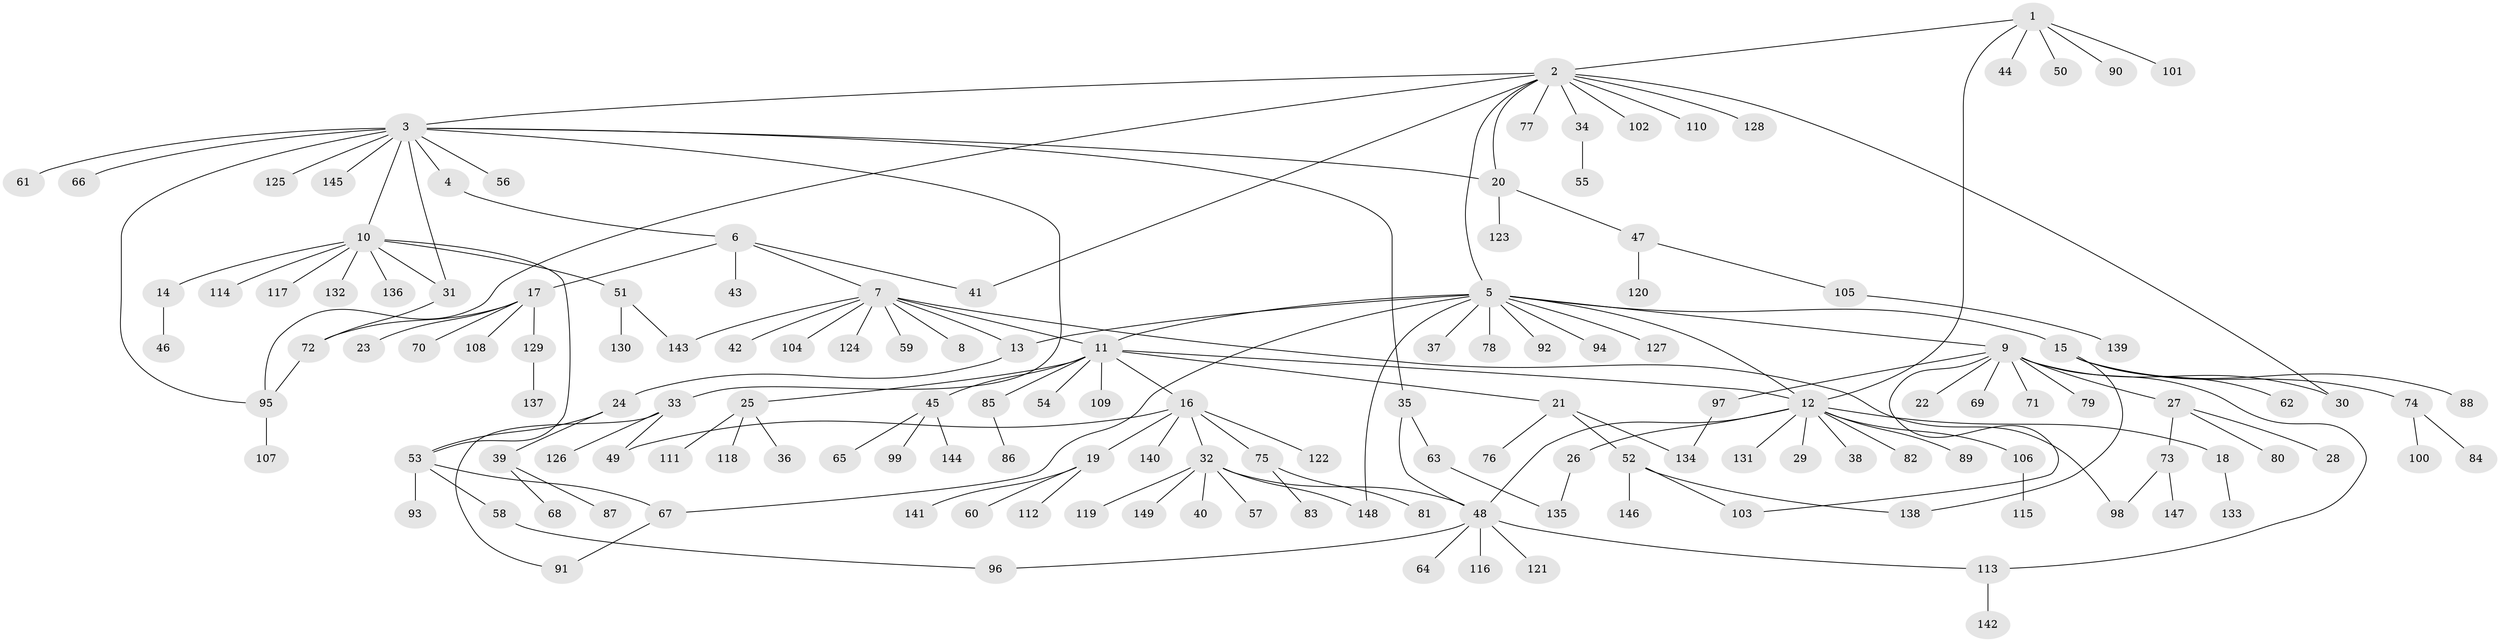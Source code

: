 // Generated by graph-tools (version 1.1) at 2025/14/03/09/25 04:14:29]
// undirected, 149 vertices, 174 edges
graph export_dot {
graph [start="1"]
  node [color=gray90,style=filled];
  1;
  2;
  3;
  4;
  5;
  6;
  7;
  8;
  9;
  10;
  11;
  12;
  13;
  14;
  15;
  16;
  17;
  18;
  19;
  20;
  21;
  22;
  23;
  24;
  25;
  26;
  27;
  28;
  29;
  30;
  31;
  32;
  33;
  34;
  35;
  36;
  37;
  38;
  39;
  40;
  41;
  42;
  43;
  44;
  45;
  46;
  47;
  48;
  49;
  50;
  51;
  52;
  53;
  54;
  55;
  56;
  57;
  58;
  59;
  60;
  61;
  62;
  63;
  64;
  65;
  66;
  67;
  68;
  69;
  70;
  71;
  72;
  73;
  74;
  75;
  76;
  77;
  78;
  79;
  80;
  81;
  82;
  83;
  84;
  85;
  86;
  87;
  88;
  89;
  90;
  91;
  92;
  93;
  94;
  95;
  96;
  97;
  98;
  99;
  100;
  101;
  102;
  103;
  104;
  105;
  106;
  107;
  108;
  109;
  110;
  111;
  112;
  113;
  114;
  115;
  116;
  117;
  118;
  119;
  120;
  121;
  122;
  123;
  124;
  125;
  126;
  127;
  128;
  129;
  130;
  131;
  132;
  133;
  134;
  135;
  136;
  137;
  138;
  139;
  140;
  141;
  142;
  143;
  144;
  145;
  146;
  147;
  148;
  149;
  1 -- 2;
  1 -- 12;
  1 -- 44;
  1 -- 50;
  1 -- 90;
  1 -- 101;
  2 -- 3;
  2 -- 5;
  2 -- 20;
  2 -- 30;
  2 -- 34;
  2 -- 41;
  2 -- 77;
  2 -- 95;
  2 -- 102;
  2 -- 110;
  2 -- 128;
  3 -- 4;
  3 -- 10;
  3 -- 20;
  3 -- 31;
  3 -- 33;
  3 -- 35;
  3 -- 56;
  3 -- 61;
  3 -- 66;
  3 -- 95;
  3 -- 125;
  3 -- 145;
  4 -- 6;
  5 -- 9;
  5 -- 11;
  5 -- 12;
  5 -- 13;
  5 -- 15;
  5 -- 37;
  5 -- 67;
  5 -- 78;
  5 -- 92;
  5 -- 94;
  5 -- 127;
  5 -- 148;
  6 -- 7;
  6 -- 17;
  6 -- 41;
  6 -- 43;
  7 -- 8;
  7 -- 11;
  7 -- 13;
  7 -- 42;
  7 -- 59;
  7 -- 98;
  7 -- 104;
  7 -- 124;
  7 -- 143;
  9 -- 22;
  9 -- 27;
  9 -- 30;
  9 -- 69;
  9 -- 71;
  9 -- 79;
  9 -- 97;
  9 -- 103;
  9 -- 113;
  10 -- 14;
  10 -- 31;
  10 -- 51;
  10 -- 53;
  10 -- 114;
  10 -- 117;
  10 -- 132;
  10 -- 136;
  11 -- 12;
  11 -- 16;
  11 -- 21;
  11 -- 25;
  11 -- 45;
  11 -- 54;
  11 -- 85;
  11 -- 109;
  12 -- 18;
  12 -- 26;
  12 -- 29;
  12 -- 38;
  12 -- 48;
  12 -- 82;
  12 -- 89;
  12 -- 106;
  12 -- 131;
  13 -- 24;
  14 -- 46;
  15 -- 62;
  15 -- 74;
  15 -- 88;
  15 -- 138;
  16 -- 19;
  16 -- 32;
  16 -- 49;
  16 -- 75;
  16 -- 122;
  16 -- 140;
  17 -- 23;
  17 -- 70;
  17 -- 72;
  17 -- 108;
  17 -- 129;
  18 -- 133;
  19 -- 60;
  19 -- 112;
  19 -- 141;
  20 -- 47;
  20 -- 123;
  21 -- 52;
  21 -- 76;
  21 -- 134;
  24 -- 39;
  24 -- 53;
  25 -- 36;
  25 -- 111;
  25 -- 118;
  26 -- 135;
  27 -- 28;
  27 -- 73;
  27 -- 80;
  31 -- 72;
  32 -- 40;
  32 -- 48;
  32 -- 57;
  32 -- 119;
  32 -- 148;
  32 -- 149;
  33 -- 49;
  33 -- 91;
  33 -- 126;
  34 -- 55;
  35 -- 48;
  35 -- 63;
  39 -- 68;
  39 -- 87;
  45 -- 65;
  45 -- 99;
  45 -- 144;
  47 -- 105;
  47 -- 120;
  48 -- 64;
  48 -- 96;
  48 -- 113;
  48 -- 116;
  48 -- 121;
  51 -- 130;
  51 -- 143;
  52 -- 103;
  52 -- 138;
  52 -- 146;
  53 -- 58;
  53 -- 67;
  53 -- 93;
  58 -- 96;
  63 -- 135;
  67 -- 91;
  72 -- 95;
  73 -- 98;
  73 -- 147;
  74 -- 84;
  74 -- 100;
  75 -- 81;
  75 -- 83;
  85 -- 86;
  95 -- 107;
  97 -- 134;
  105 -- 139;
  106 -- 115;
  113 -- 142;
  129 -- 137;
}
